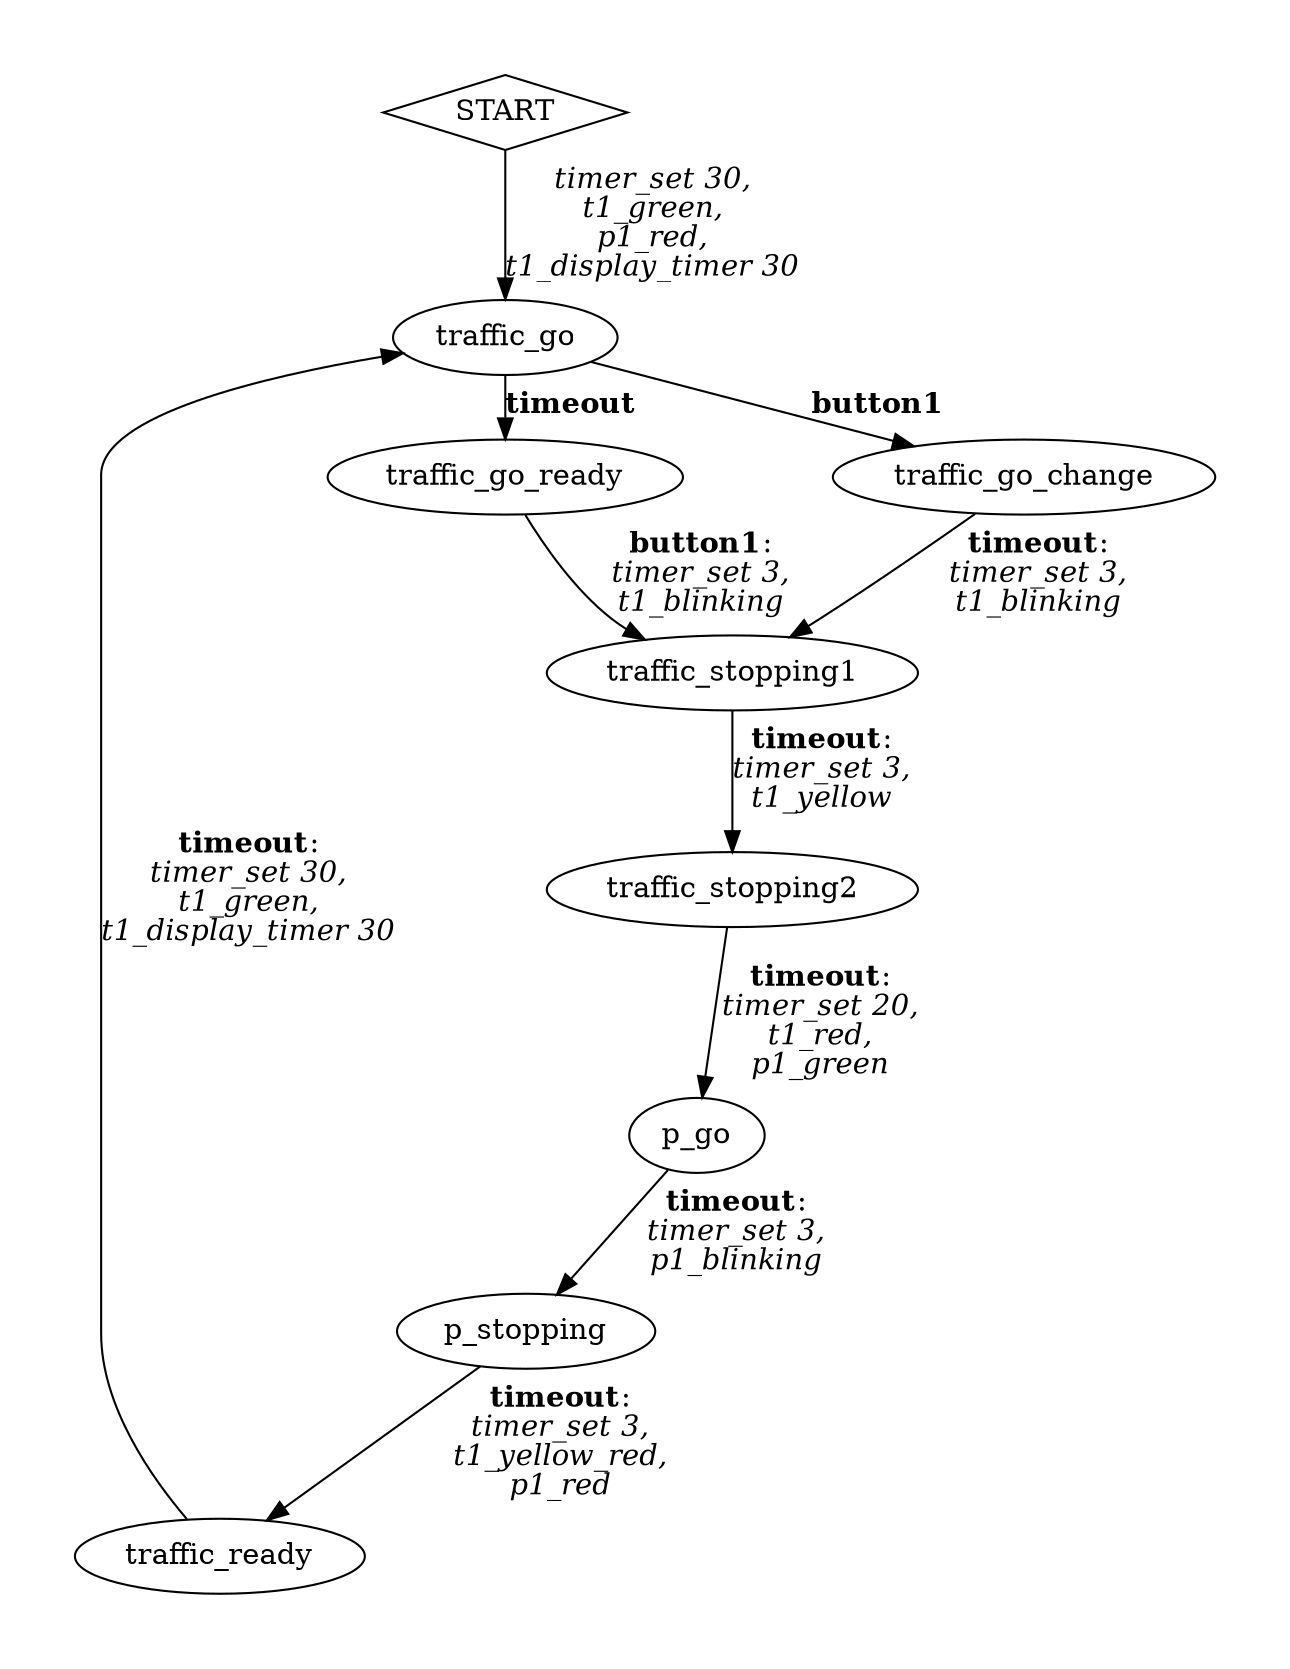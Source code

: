 // Traffic lights with button FSM
digraph G {
	nodesep=1 pad=0.5 ranksep=0
	START [shape=diamond]
	p_stopping
	traffic_stopping1
	traffic_ready
	p_go
	traffic_stopping2
	traffic_go
	traffic_go_ready
	traffic_go_change
	traffic_go -> traffic_go_ready
	    [label=<<b>timeout</b>>]
	traffic_go -> traffic_go_change
	    [label=<<b>button1</b>>]
	traffic_go_ready -> traffic_stopping1
	    [label=<<b>button1</b>:<br/><i>timer_set 3,<br/>t1_blinking</i>>]
	traffic_go_change -> traffic_stopping1
	    [label=<<b>timeout</b>:<br/><i>timer_set 3,<br/>t1_blinking</i>>]
	traffic_stopping1 -> traffic_stopping2
	    [label=<<b>timeout</b>:<br/><i>timer_set 3,<br/>t1_yellow</i>>]
	traffic_stopping2 -> p_go
	    [label=<<b>timeout</b>:<br/><i>timer_set 20,<br/>t1_red,<br/>p1_green</i>>]
	p_go -> p_stopping
	    [label=<<b>timeout</b>:<br/><i>timer_set 3,<br/>p1_blinking</i>>]
	p_stopping -> traffic_ready
	    [label=<<b>timeout</b>:<br/><i>timer_set 3,<br/>t1_yellow_red,<br/>p1_red</i>>]
	traffic_ready -> traffic_go
	    [label=<<b>timeout</b>:<br/><i>timer_set 30,<br/>t1_green,<br/>t1_display_timer 30</i>>]
	START -> traffic_go
	    [label=<<i>timer_set 30,<br/>t1_green,<br/>p1_red,<br/>t1_display_timer 30</i>>]
}
